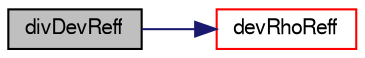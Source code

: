 digraph "divDevReff"
{
  bgcolor="transparent";
  edge [fontname="FreeSans",fontsize="10",labelfontname="FreeSans",labelfontsize="10"];
  node [fontname="FreeSans",fontsize="10",shape=record];
  rankdir="LR";
  Node19 [label="divDevReff",height=0.2,width=0.4,color="black", fillcolor="grey75", style="filled", fontcolor="black"];
  Node19 -> Node20 [color="midnightblue",fontsize="10",style="solid",fontname="FreeSans"];
  Node20 [label="devRhoReff",height=0.2,width=0.4,color="red",URL="$a31158.html#aedf05483d3f92845e23b6dae794b8712",tooltip="Return the effective stress tensor. "];
}
